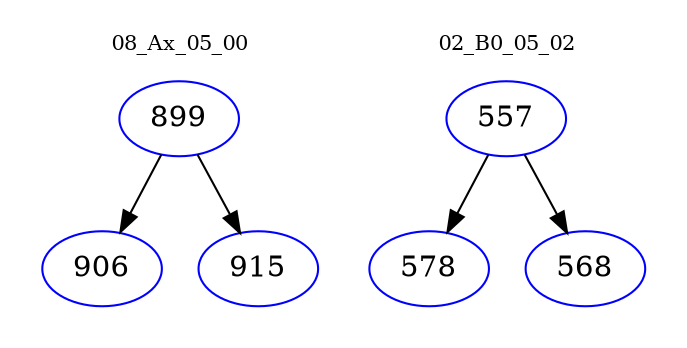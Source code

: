 digraph{
subgraph cluster_0 {
color = white
label = "08_Ax_05_00";
fontsize=10;
T0_899 [label="899", color="blue"]
T0_899 -> T0_906 [color="black"]
T0_906 [label="906", color="blue"]
T0_899 -> T0_915 [color="black"]
T0_915 [label="915", color="blue"]
}
subgraph cluster_1 {
color = white
label = "02_B0_05_02";
fontsize=10;
T1_557 [label="557", color="blue"]
T1_557 -> T1_578 [color="black"]
T1_578 [label="578", color="blue"]
T1_557 -> T1_568 [color="black"]
T1_568 [label="568", color="blue"]
}
}
